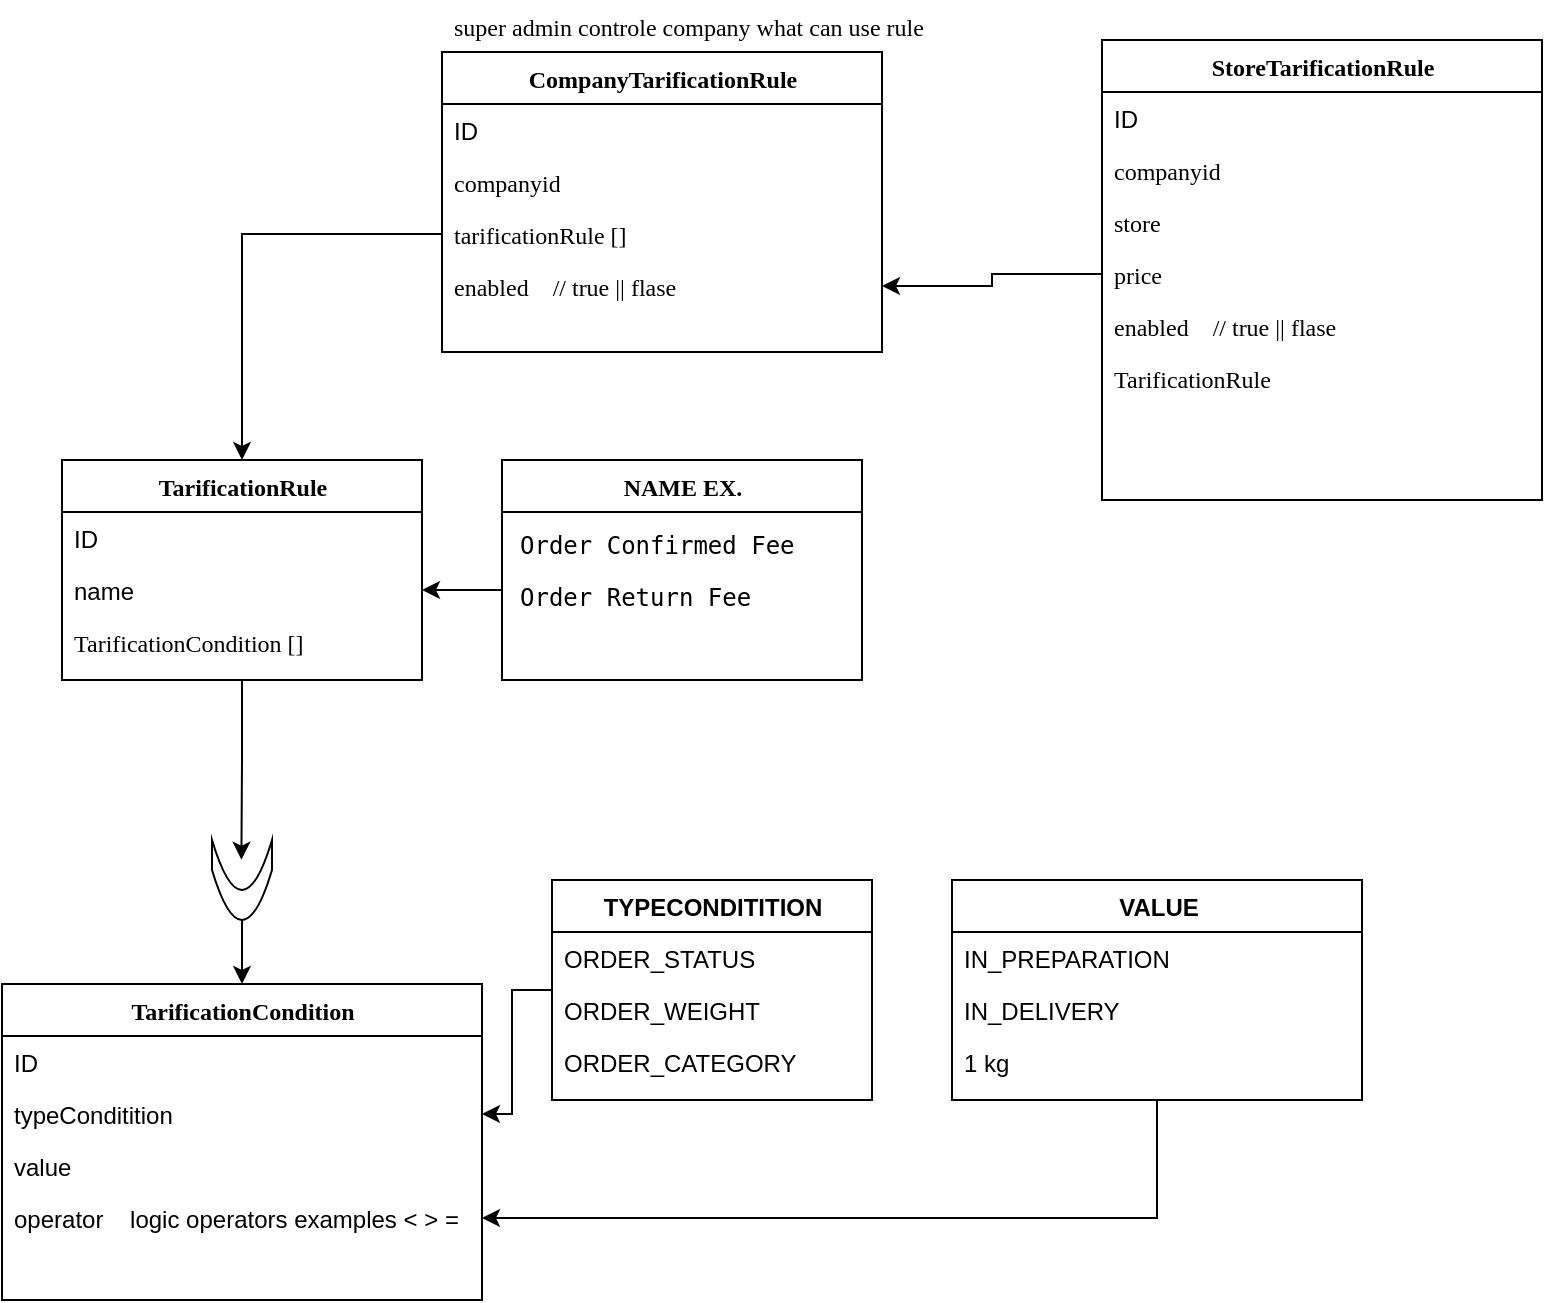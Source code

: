 <mxfile version="27.0.5">
  <diagram name="Page-1" id="6133507b-19e7-1e82-6fc7-422aa6c4b21f">
    <mxGraphModel dx="1489" dy="1664" grid="1" gridSize="10" guides="1" tooltips="1" connect="1" arrows="1" fold="1" page="1" pageScale="1" pageWidth="1100" pageHeight="850" background="none" math="0" shadow="0">
      <root>
        <mxCell id="0" />
        <mxCell id="1" parent="0" />
        <mxCell id="78961159f06e98e8-17" value="TarificationCondition" style="swimlane;html=1;fontStyle=1;align=center;verticalAlign=top;childLayout=stackLayout;horizontal=1;startSize=26;horizontalStack=0;resizeParent=1;resizeLast=0;collapsible=1;marginBottom=0;swimlaneFillColor=#ffffff;rounded=0;shadow=0;comic=0;labelBackgroundColor=none;strokeWidth=1;fillColor=none;fontFamily=Verdana;fontSize=12" parent="1" vertex="1">
          <mxGeometry x="70" y="272" width="240" height="158" as="geometry" />
        </mxCell>
        <mxCell id="78961159f06e98e8-23" value="ID" style="text;html=1;strokeColor=none;fillColor=none;align=left;verticalAlign=top;spacingLeft=4;spacingRight=4;whiteSpace=wrap;overflow=hidden;rotatable=0;points=[[0,0.5],[1,0.5]];portConstraint=eastwest;" parent="78961159f06e98e8-17" vertex="1">
          <mxGeometry y="26" width="240" height="26" as="geometry" />
        </mxCell>
        <mxCell id="78961159f06e98e8-27" value="typeConditition" style="text;html=1;strokeColor=none;fillColor=none;align=left;verticalAlign=top;spacingLeft=4;spacingRight=4;whiteSpace=wrap;overflow=hidden;rotatable=0;points=[[0,0.5],[1,0.5]];portConstraint=eastwest;" parent="78961159f06e98e8-17" vertex="1">
          <mxGeometry y="52" width="240" height="26" as="geometry" />
        </mxCell>
        <mxCell id="494eX3YLT7KutbD8vRdm-1" value="value&amp;nbsp; &amp;nbsp; &amp;nbsp;" style="text;html=1;strokeColor=none;fillColor=none;align=left;verticalAlign=top;spacingLeft=4;spacingRight=4;whiteSpace=wrap;overflow=hidden;rotatable=0;points=[[0,0.5],[1,0.5]];portConstraint=eastwest;" parent="78961159f06e98e8-17" vertex="1">
          <mxGeometry y="78" width="240" height="26" as="geometry" />
        </mxCell>
        <mxCell id="494eX3YLT7KutbD8vRdm-9" value="operator&amp;nbsp; &amp;nbsp;&amp;nbsp;&lt;font style=&quot;color: light-dark(rgb(0, 0, 0), rgb(153, 255, 51));&quot;&gt;logic operators examples &amp;lt; &amp;gt; =&amp;nbsp;&lt;/font&gt;" style="text;html=1;strokeColor=none;fillColor=none;align=left;verticalAlign=top;spacingLeft=4;spacingRight=4;whiteSpace=wrap;overflow=hidden;rotatable=0;points=[[0,0.5],[1,0.5]];portConstraint=eastwest;" parent="78961159f06e98e8-17" vertex="1">
          <mxGeometry y="104" width="240" height="26" as="geometry" />
        </mxCell>
        <mxCell id="494eX3YLT7KutbD8vRdm-11" style="edgeStyle=orthogonalEdgeStyle;rounded=0;orthogonalLoop=1;jettySize=auto;html=1;" parent="1" source="78961159f06e98e8-43" target="78961159f06e98e8-27" edge="1">
          <mxGeometry relative="1" as="geometry" />
        </mxCell>
        <mxCell id="78961159f06e98e8-43" value="&lt;span style=&quot;font-family: Helvetica; text-align: left; text-wrap-mode: wrap;&quot;&gt;TYPECONDITITION&lt;/span&gt;" style="swimlane;html=1;fontStyle=1;align=center;verticalAlign=top;childLayout=stackLayout;horizontal=1;startSize=26;horizontalStack=0;resizeParent=1;resizeLast=0;collapsible=1;marginBottom=0;swimlaneFillColor=#ffffff;rounded=0;shadow=0;comic=0;labelBackgroundColor=none;strokeWidth=1;fillColor=none;fontFamily=Verdana;fontSize=12" parent="1" vertex="1">
          <mxGeometry x="345" y="220" width="160" height="110" as="geometry" />
        </mxCell>
        <mxCell id="78961159f06e98e8-44" value="ORDER_STATUS" style="text;html=1;strokeColor=none;fillColor=none;align=left;verticalAlign=top;spacingLeft=4;spacingRight=4;whiteSpace=wrap;overflow=hidden;rotatable=0;points=[[0,0.5],[1,0.5]];portConstraint=eastwest;" parent="78961159f06e98e8-43" vertex="1">
          <mxGeometry y="26" width="160" height="26" as="geometry" />
        </mxCell>
        <mxCell id="78961159f06e98e8-45" value="ORDER_WEIGHT" style="text;html=1;strokeColor=none;fillColor=none;align=left;verticalAlign=top;spacingLeft=4;spacingRight=4;whiteSpace=wrap;overflow=hidden;rotatable=0;points=[[0,0.5],[1,0.5]];portConstraint=eastwest;" parent="78961159f06e98e8-43" vertex="1">
          <mxGeometry y="52" width="160" height="26" as="geometry" />
        </mxCell>
        <mxCell id="494eX3YLT7KutbD8vRdm-3" value="ORDER_CATEGORY" style="text;html=1;strokeColor=none;fillColor=none;align=left;verticalAlign=top;spacingLeft=4;spacingRight=4;whiteSpace=wrap;overflow=hidden;rotatable=0;points=[[0,0.5],[1,0.5]];portConstraint=eastwest;" parent="78961159f06e98e8-43" vertex="1">
          <mxGeometry y="78" width="160" height="26" as="geometry" />
        </mxCell>
        <mxCell id="494eX3YLT7KutbD8vRdm-26" style="edgeStyle=orthogonalEdgeStyle;rounded=0;orthogonalLoop=1;jettySize=auto;html=1;" parent="1" source="494eX3YLT7KutbD8vRdm-4" target="494eX3YLT7KutbD8vRdm-9" edge="1">
          <mxGeometry relative="1" as="geometry">
            <mxPoint x="625" y="420" as="targetPoint" />
          </mxGeometry>
        </mxCell>
        <mxCell id="494eX3YLT7KutbD8vRdm-4" value="&lt;div style=&quot;text-align: left;&quot;&gt;&lt;font face=&quot;Helvetica&quot;&gt;&lt;span style=&quot;text-wrap-mode: wrap;&quot;&gt;VALUE&lt;/span&gt;&lt;/font&gt;&lt;/div&gt;" style="swimlane;html=1;fontStyle=1;align=center;verticalAlign=top;childLayout=stackLayout;horizontal=1;startSize=26;horizontalStack=0;resizeParent=1;resizeLast=0;collapsible=1;marginBottom=0;swimlaneFillColor=#ffffff;rounded=0;shadow=0;comic=0;labelBackgroundColor=none;strokeWidth=1;fillColor=none;fontFamily=Verdana;fontSize=12" parent="1" vertex="1">
          <mxGeometry x="545" y="220" width="205" height="110" as="geometry" />
        </mxCell>
        <mxCell id="494eX3YLT7KutbD8vRdm-7" value="IN_PREPARATION" style="text;html=1;strokeColor=none;fillColor=none;align=left;verticalAlign=top;spacingLeft=4;spacingRight=4;whiteSpace=wrap;overflow=hidden;rotatable=0;points=[[0,0.5],[1,0.5]];portConstraint=eastwest;" parent="494eX3YLT7KutbD8vRdm-4" vertex="1">
          <mxGeometry y="26" width="205" height="26" as="geometry" />
        </mxCell>
        <mxCell id="494eX3YLT7KutbD8vRdm-8" value="IN_DELIVERY" style="text;html=1;strokeColor=none;fillColor=none;align=left;verticalAlign=top;spacingLeft=4;spacingRight=4;whiteSpace=wrap;overflow=hidden;rotatable=0;points=[[0,0.5],[1,0.5]];portConstraint=eastwest;" parent="494eX3YLT7KutbD8vRdm-4" vertex="1">
          <mxGeometry y="52" width="205" height="26" as="geometry" />
        </mxCell>
        <mxCell id="494eX3YLT7KutbD8vRdm-12" value="1 kg" style="text;html=1;strokeColor=none;fillColor=none;align=left;verticalAlign=top;spacingLeft=4;spacingRight=4;whiteSpace=wrap;overflow=hidden;rotatable=0;points=[[0,0.5],[1,0.5]];portConstraint=eastwest;" parent="494eX3YLT7KutbD8vRdm-4" vertex="1">
          <mxGeometry y="78" width="205" height="26" as="geometry" />
        </mxCell>
        <mxCell id="494eX3YLT7KutbD8vRdm-14" value="&lt;div style=&quot;text-align: left;&quot;&gt;TarificationRule&lt;/div&gt;" style="swimlane;html=1;fontStyle=1;align=center;verticalAlign=top;childLayout=stackLayout;horizontal=1;startSize=26;horizontalStack=0;resizeParent=1;resizeLast=0;collapsible=1;marginBottom=0;swimlaneFillColor=#ffffff;rounded=0;shadow=0;comic=0;labelBackgroundColor=none;strokeWidth=1;fillColor=none;fontFamily=Verdana;fontSize=12" parent="1" vertex="1">
          <mxGeometry x="100" y="10" width="180" height="110" as="geometry" />
        </mxCell>
        <mxCell id="494eX3YLT7KutbD8vRdm-15" value="ID" style="text;html=1;strokeColor=none;fillColor=none;align=left;verticalAlign=top;spacingLeft=4;spacingRight=4;whiteSpace=wrap;overflow=hidden;rotatable=0;points=[[0,0.5],[1,0.5]];portConstraint=eastwest;" parent="494eX3YLT7KutbD8vRdm-14" vertex="1">
          <mxGeometry y="26" width="180" height="26" as="geometry" />
        </mxCell>
        <mxCell id="494eX3YLT7KutbD8vRdm-16" value="name" style="text;html=1;strokeColor=none;fillColor=none;align=left;verticalAlign=top;spacingLeft=4;spacingRight=4;whiteSpace=wrap;overflow=hidden;rotatable=0;points=[[0,0.5],[1,0.5]];portConstraint=eastwest;" parent="494eX3YLT7KutbD8vRdm-14" vertex="1">
          <mxGeometry y="52" width="180" height="26" as="geometry" />
        </mxCell>
        <mxCell id="494eX3YLT7KutbD8vRdm-17" value="&lt;span style=&quot;font-family: Verdana; text-align: center; text-wrap-mode: nowrap;&quot;&gt;TarificationCondition []&lt;/span&gt;" style="text;html=1;strokeColor=none;fillColor=none;align=left;verticalAlign=top;spacingLeft=4;spacingRight=4;whiteSpace=wrap;overflow=hidden;rotatable=0;points=[[0,0.5],[1,0.5]];portConstraint=eastwest;" parent="494eX3YLT7KutbD8vRdm-14" vertex="1">
          <mxGeometry y="78" width="180" height="26" as="geometry" />
        </mxCell>
        <mxCell id="494eX3YLT7KutbD8vRdm-22" value="" style="edgeStyle=orthogonalEdgeStyle;rounded=0;orthogonalLoop=1;jettySize=auto;html=1;entryX=0.754;entryY=0.49;entryDx=0;entryDy=0;entryPerimeter=0;" parent="1" source="494eX3YLT7KutbD8vRdm-14" target="494eX3YLT7KutbD8vRdm-21" edge="1">
          <mxGeometry relative="1" as="geometry">
            <mxPoint x="190" y="370" as="targetPoint" />
            <mxPoint x="700" y="135" as="sourcePoint" />
          </mxGeometry>
        </mxCell>
        <mxCell id="494eX3YLT7KutbD8vRdm-23" style="edgeStyle=orthogonalEdgeStyle;rounded=0;orthogonalLoop=1;jettySize=auto;html=1;entryX=0.5;entryY=0;entryDx=0;entryDy=0;" parent="1" source="494eX3YLT7KutbD8vRdm-21" target="78961159f06e98e8-17" edge="1">
          <mxGeometry relative="1" as="geometry" />
        </mxCell>
        <mxCell id="494eX3YLT7KutbD8vRdm-21" value="" style="shape=dataStorage;whiteSpace=wrap;html=1;fixedSize=1;rotation=-90;size=25;" parent="1" vertex="1">
          <mxGeometry x="170" y="205" width="40" height="30" as="geometry" />
        </mxCell>
        <mxCell id="494eX3YLT7KutbD8vRdm-28" value="&lt;div style=&quot;text-align: left;&quot;&gt;NAME EX.&lt;/div&gt;" style="swimlane;html=1;fontStyle=1;align=center;verticalAlign=top;childLayout=stackLayout;horizontal=1;startSize=26;horizontalStack=0;resizeParent=1;resizeLast=0;collapsible=1;marginBottom=0;swimlaneFillColor=#ffffff;rounded=0;shadow=0;comic=0;labelBackgroundColor=none;strokeWidth=1;fillColor=none;fontFamily=Verdana;fontSize=12" parent="1" vertex="1">
          <mxGeometry x="320" y="10" width="180" height="110" as="geometry" />
        </mxCell>
        <mxCell id="494eX3YLT7KutbD8vRdm-30" value="&lt;table&gt;&lt;tbody&gt;&lt;tr&gt;&lt;td data-end=&quot;429&quot; data-start=&quot;405&quot; data-col-size=&quot;sm&quot;&gt;&lt;code data-end=&quot;428&quot; data-start=&quot;407&quot;&gt;Order Confirmed Fee&lt;/code&gt;&lt;/td&gt;&lt;/tr&gt;&lt;/tbody&gt;&lt;/table&gt;&lt;table&gt;&lt;tbody&gt;&lt;tr&gt;&lt;td data-end=&quot;446&quot; data-start=&quot;429&quot; data-col-size=&quot;sm&quot;&gt;&lt;/td&gt;&lt;/tr&gt;&lt;/tbody&gt;&lt;/table&gt;" style="text;html=1;strokeColor=none;fillColor=none;align=left;verticalAlign=top;spacingLeft=4;spacingRight=4;whiteSpace=wrap;overflow=hidden;rotatable=0;points=[[0,0.5],[1,0.5]];portConstraint=eastwest;" parent="494eX3YLT7KutbD8vRdm-28" vertex="1">
          <mxGeometry y="26" width="180" height="26" as="geometry" />
        </mxCell>
        <mxCell id="494eX3YLT7KutbD8vRdm-31" value="&lt;table&gt;&lt;tbody&gt;&lt;tr&gt;&lt;td data-end=&quot;429&quot; data-start=&quot;405&quot; data-col-size=&quot;sm&quot;&gt;&lt;code data-end=&quot;428&quot; data-start=&quot;407&quot;&gt;Order Return Fee&lt;/code&gt;&lt;/td&gt;&lt;/tr&gt;&lt;/tbody&gt;&lt;/table&gt;&lt;table&gt;&lt;tbody&gt;&lt;tr&gt;&lt;td data-end=&quot;446&quot; data-start=&quot;429&quot; data-col-size=&quot;sm&quot;&gt;&lt;/td&gt;&lt;/tr&gt;&lt;/tbody&gt;&lt;/table&gt;" style="text;html=1;strokeColor=none;fillColor=none;align=left;verticalAlign=top;spacingLeft=4;spacingRight=4;whiteSpace=wrap;overflow=hidden;rotatable=0;points=[[0,0.5],[1,0.5]];portConstraint=eastwest;" parent="494eX3YLT7KutbD8vRdm-28" vertex="1">
          <mxGeometry y="52" width="180" height="26" as="geometry" />
        </mxCell>
        <mxCell id="494eX3YLT7KutbD8vRdm-32" style="edgeStyle=orthogonalEdgeStyle;rounded=0;orthogonalLoop=1;jettySize=auto;html=1;exitX=0;exitY=0.5;exitDx=0;exitDy=0;entryX=1;entryY=0.5;entryDx=0;entryDy=0;" parent="1" source="494eX3YLT7KutbD8vRdm-31" target="494eX3YLT7KutbD8vRdm-16" edge="1">
          <mxGeometry relative="1" as="geometry" />
        </mxCell>
        <mxCell id="494eX3YLT7KutbD8vRdm-33" value="&lt;div style=&quot;text-align: left;&quot;&gt;CompanyTarificationRule&lt;/div&gt;" style="swimlane;html=1;fontStyle=1;align=center;verticalAlign=top;childLayout=stackLayout;horizontal=1;startSize=26;horizontalStack=0;resizeParent=1;resizeLast=0;collapsible=1;marginBottom=0;swimlaneFillColor=#ffffff;rounded=0;shadow=0;comic=0;labelBackgroundColor=none;strokeWidth=1;fillColor=none;fontFamily=Verdana;fontSize=12" parent="1" vertex="1">
          <mxGeometry x="290" y="-194" width="220" height="150" as="geometry" />
        </mxCell>
        <mxCell id="494eX3YLT7KutbD8vRdm-34" value="ID" style="text;html=1;strokeColor=none;fillColor=none;align=left;verticalAlign=top;spacingLeft=4;spacingRight=4;whiteSpace=wrap;overflow=hidden;rotatable=0;points=[[0,0.5],[1,0.5]];portConstraint=eastwest;" parent="494eX3YLT7KutbD8vRdm-33" vertex="1">
          <mxGeometry y="26" width="220" height="26" as="geometry" />
        </mxCell>
        <mxCell id="494eX3YLT7KutbD8vRdm-36" value="&lt;div style=&quot;text-align: center;&quot;&gt;&lt;span style=&quot;background-color: transparent; color: light-dark(rgb(0, 0, 0), rgb(255, 255, 255)); text-wrap-mode: nowrap;&quot;&gt;&lt;font face=&quot;Verdana&quot;&gt;companyid&lt;/font&gt;&lt;/span&gt;&lt;/div&gt;" style="text;html=1;strokeColor=none;fillColor=none;align=left;verticalAlign=top;spacingLeft=4;spacingRight=4;whiteSpace=wrap;overflow=hidden;rotatable=0;points=[[0,0.5],[1,0.5]];portConstraint=eastwest;" parent="494eX3YLT7KutbD8vRdm-33" vertex="1">
          <mxGeometry y="52" width="220" height="26" as="geometry" />
        </mxCell>
        <mxCell id="494eX3YLT7KutbD8vRdm-37" value="&lt;div style=&quot;text-align: center;&quot;&gt;&lt;span style=&quot;font-family: Verdana; text-align: left; text-wrap-mode: nowrap;&quot;&gt;tarificationRule []&lt;/span&gt;&lt;/div&gt;" style="text;html=1;strokeColor=none;fillColor=none;align=left;verticalAlign=top;spacingLeft=4;spacingRight=4;whiteSpace=wrap;overflow=hidden;rotatable=0;points=[[0,0.5],[1,0.5]];portConstraint=eastwest;" parent="494eX3YLT7KutbD8vRdm-33" vertex="1">
          <mxGeometry y="78" width="220" height="26" as="geometry" />
        </mxCell>
        <mxCell id="494eX3YLT7KutbD8vRdm-38" value="&lt;div style=&quot;text-align: left;&quot;&gt;&lt;font face=&quot;Verdana&quot;&gt;&lt;span style=&quot;text-wrap-mode: nowrap;&quot;&gt;enabled&amp;nbsp; &amp;nbsp; // true || flase&amp;nbsp; &amp;nbsp;&amp;nbsp;&lt;/span&gt;&lt;/font&gt;&lt;/div&gt;" style="text;html=1;strokeColor=none;fillColor=none;align=left;verticalAlign=top;spacingLeft=4;spacingRight=4;whiteSpace=wrap;overflow=hidden;rotatable=0;points=[[0,0.5],[1,0.5]];portConstraint=eastwest;" parent="494eX3YLT7KutbD8vRdm-33" vertex="1">
          <mxGeometry y="104" width="220" height="26" as="geometry" />
        </mxCell>
        <mxCell id="494eX3YLT7KutbD8vRdm-39" value="&lt;div style=&quot;text-align: center;&quot;&gt;&lt;span style=&quot;font-family: Verdana; text-align: left; text-wrap-mode: nowrap;&quot;&gt;&lt;font style=&quot;color: light-dark(rgb(0, 0, 0), rgb(255, 0, 0));&quot;&gt;super admin controle company what can use rule&lt;/font&gt;&lt;/span&gt;&lt;/div&gt;" style="text;html=1;strokeColor=none;fillColor=none;align=left;verticalAlign=top;spacingLeft=4;spacingRight=4;whiteSpace=wrap;overflow=hidden;rotatable=0;points=[[0,0.5],[1,0.5]];portConstraint=eastwest;" parent="1" vertex="1">
          <mxGeometry x="290" y="-220" width="320" height="26" as="geometry" />
        </mxCell>
        <mxCell id="494eX3YLT7KutbD8vRdm-42" style="edgeStyle=orthogonalEdgeStyle;rounded=0;orthogonalLoop=1;jettySize=auto;html=1;entryX=0.5;entryY=0;entryDx=0;entryDy=0;" parent="1" source="494eX3YLT7KutbD8vRdm-37" target="494eX3YLT7KutbD8vRdm-14" edge="1">
          <mxGeometry relative="1" as="geometry">
            <mxPoint x="190" y="-103" as="targetPoint" />
          </mxGeometry>
        </mxCell>
        <mxCell id="494eX3YLT7KutbD8vRdm-43" value="&lt;div style=&quot;text-align: left;&quot;&gt;StoreTarificationRule&lt;/div&gt;" style="swimlane;html=1;fontStyle=1;align=center;verticalAlign=top;childLayout=stackLayout;horizontal=1;startSize=26;horizontalStack=0;resizeParent=1;resizeLast=0;collapsible=1;marginBottom=0;swimlaneFillColor=#ffffff;rounded=0;shadow=0;comic=0;labelBackgroundColor=none;strokeWidth=1;fillColor=none;fontFamily=Verdana;fontSize=12" parent="1" vertex="1">
          <mxGeometry x="620" y="-200" width="220" height="230" as="geometry" />
        </mxCell>
        <mxCell id="494eX3YLT7KutbD8vRdm-44" value="ID" style="text;html=1;strokeColor=none;fillColor=none;align=left;verticalAlign=top;spacingLeft=4;spacingRight=4;whiteSpace=wrap;overflow=hidden;rotatable=0;points=[[0,0.5],[1,0.5]];portConstraint=eastwest;" parent="494eX3YLT7KutbD8vRdm-43" vertex="1">
          <mxGeometry y="26" width="220" height="26" as="geometry" />
        </mxCell>
        <mxCell id="494eX3YLT7KutbD8vRdm-45" value="&lt;div style=&quot;text-align: center;&quot;&gt;&lt;span style=&quot;background-color: transparent; color: light-dark(rgb(0, 0, 0), rgb(255, 255, 255)); text-wrap-mode: nowrap;&quot;&gt;&lt;font face=&quot;Verdana&quot;&gt;companyid&lt;/font&gt;&lt;/span&gt;&lt;/div&gt;" style="text;html=1;strokeColor=none;fillColor=none;align=left;verticalAlign=top;spacingLeft=4;spacingRight=4;whiteSpace=wrap;overflow=hidden;rotatable=0;points=[[0,0.5],[1,0.5]];portConstraint=eastwest;" parent="494eX3YLT7KutbD8vRdm-43" vertex="1">
          <mxGeometry y="52" width="220" height="26" as="geometry" />
        </mxCell>
        <mxCell id="494eX3YLT7KutbD8vRdm-46" value="&lt;div style=&quot;text-align: center;&quot;&gt;&lt;span style=&quot;font-family: Verdana; text-align: left; text-wrap-mode: nowrap;&quot;&gt;store&lt;/span&gt;&lt;/div&gt;" style="text;html=1;strokeColor=none;fillColor=none;align=left;verticalAlign=top;spacingLeft=4;spacingRight=4;whiteSpace=wrap;overflow=hidden;rotatable=0;points=[[0,0.5],[1,0.5]];portConstraint=eastwest;" parent="494eX3YLT7KutbD8vRdm-43" vertex="1">
          <mxGeometry y="78" width="220" height="26" as="geometry" />
        </mxCell>
        <mxCell id="494eX3YLT7KutbD8vRdm-47" value="&lt;div style=&quot;text-align: left;&quot;&gt;&lt;font face=&quot;Verdana&quot;&gt;&lt;span style=&quot;text-wrap-mode: nowrap;&quot;&gt;price&lt;/span&gt;&lt;/font&gt;&lt;/div&gt;" style="text;html=1;strokeColor=none;fillColor=none;align=left;verticalAlign=top;spacingLeft=4;spacingRight=4;whiteSpace=wrap;overflow=hidden;rotatable=0;points=[[0,0.5],[1,0.5]];portConstraint=eastwest;" parent="494eX3YLT7KutbD8vRdm-43" vertex="1">
          <mxGeometry y="104" width="220" height="26" as="geometry" />
        </mxCell>
        <mxCell id="494eX3YLT7KutbD8vRdm-48" value="&lt;div style=&quot;text-align: left;&quot;&gt;&lt;font face=&quot;Verdana&quot;&gt;&lt;span style=&quot;text-wrap-mode: nowrap;&quot;&gt;enabled&amp;nbsp; &amp;nbsp; // true || flase&amp;nbsp; &amp;nbsp;&amp;nbsp;&lt;/span&gt;&lt;/font&gt;&lt;/div&gt;" style="text;html=1;strokeColor=none;fillColor=none;align=left;verticalAlign=top;spacingLeft=4;spacingRight=4;whiteSpace=wrap;overflow=hidden;rotatable=0;points=[[0,0.5],[1,0.5]];portConstraint=eastwest;" parent="494eX3YLT7KutbD8vRdm-43" vertex="1">
          <mxGeometry y="130" width="220" height="26" as="geometry" />
        </mxCell>
        <mxCell id="_Uhf-BEI1Ce8mPpIyn3f-1" value="&lt;div style=&quot;text-align: center;&quot;&gt;&lt;span style=&quot;font-family: Verdana; text-align: left; text-wrap-mode: nowrap;&quot;&gt;TarificationRule&lt;/span&gt;&lt;/div&gt;" style="text;html=1;strokeColor=none;fillColor=none;align=left;verticalAlign=top;spacingLeft=4;spacingRight=4;whiteSpace=wrap;overflow=hidden;rotatable=0;points=[[0,0.5],[1,0.5]];portConstraint=eastwest;" vertex="1" parent="494eX3YLT7KutbD8vRdm-43">
          <mxGeometry y="156" width="220" height="26" as="geometry" />
        </mxCell>
        <mxCell id="494eX3YLT7KutbD8vRdm-49" style="edgeStyle=orthogonalEdgeStyle;rounded=0;orthogonalLoop=1;jettySize=auto;html=1;entryX=1;entryY=0.5;entryDx=0;entryDy=0;" parent="1" source="494eX3YLT7KutbD8vRdm-47" target="494eX3YLT7KutbD8vRdm-38" edge="1">
          <mxGeometry relative="1" as="geometry" />
        </mxCell>
      </root>
    </mxGraphModel>
  </diagram>
</mxfile>
